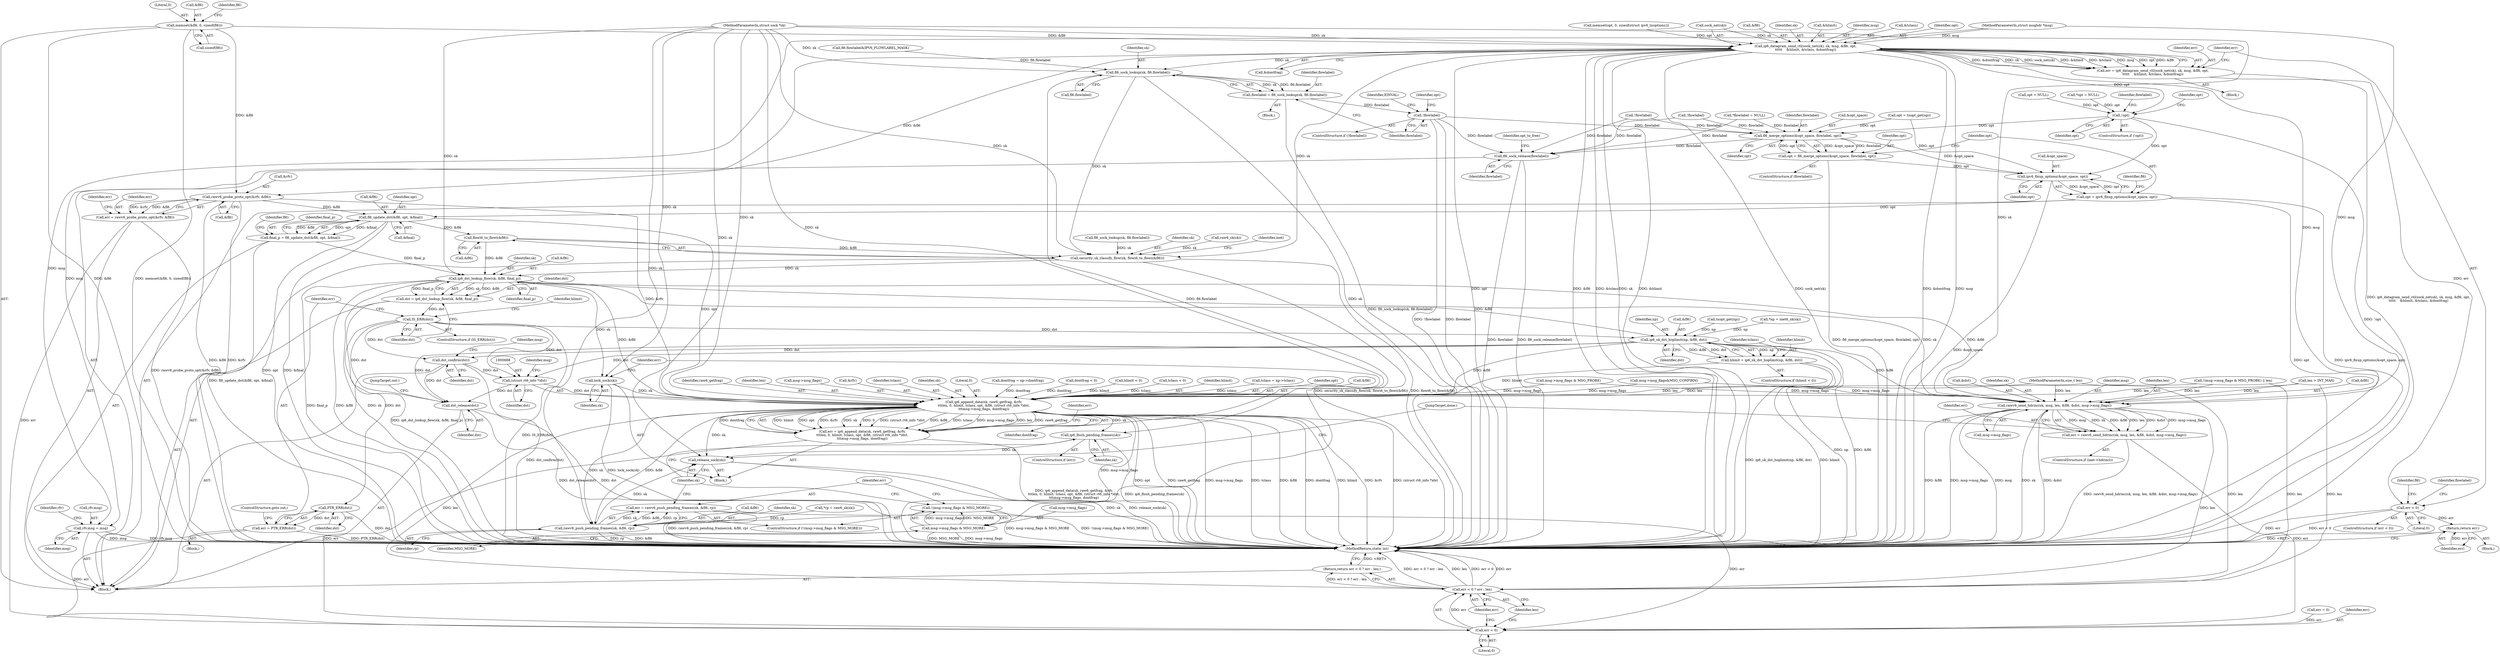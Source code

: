 digraph "0_linux_45f6fad84cc305103b28d73482b344d7f5b76f39_13@API" {
"1000187" [label="(Call,memset(&fl6, 0, sizeof(fl6)))"];
"1000397" [label="(Call,ip6_datagram_send_ctl(sock_net(sk), sk, msg, &fl6, opt,\n\t\t\t\t\t    &hlimit, &tclass, &dontfrag))"];
"1000395" [label="(Call,err = ip6_datagram_send_ctl(sock_net(sk), sk, msg, &fl6, opt,\n\t\t\t\t\t    &hlimit, &tclass, &dontfrag))"];
"1000412" [label="(Call,err < 0)"];
"1000418" [label="(Return,return err;)"];
"1000432" [label="(Call,fl6_sock_lookup(sk, fl6.flowlabel))"];
"1000430" [label="(Call,flowlabel = fl6_sock_lookup(sk, fl6.flowlabel))"];
"1000438" [label="(Call,!flowlabel)"];
"1000470" [label="(Call,fl6_merge_options(&opt_space, flowlabel, opt))"];
"1000468" [label="(Call,opt = fl6_merge_options(&opt_space, flowlabel, opt))"];
"1000477" [label="(Call,ipv6_fixup_options(&opt_space, opt))"];
"1000475" [label="(Call,opt = ipv6_fixup_options(&opt_space, opt))"];
"1000548" [label="(Call,fl6_update_dst(&fl6, opt, &final))"];
"1000546" [label="(Call,final_p = fl6_update_dst(&fl6, opt, &final))"];
"1000601" [label="(Call,ip6_dst_lookup_flow(sk, &fl6, final_p))"];
"1000599" [label="(Call,dst = ip6_dst_lookup_flow(sk, &fl6, final_p))"];
"1000607" [label="(Call,IS_ERR(dst))"];
"1000612" [label="(Call,PTR_ERR(dst))"];
"1000610" [label="(Call,err = PTR_ERR(dst))"];
"1000725" [label="(Call,err < 0)"];
"1000724" [label="(Call,err < 0 ? err : len)"];
"1000723" [label="(Return,return err < 0 ? err : len;)"];
"1000621" [label="(Call,ip6_sk_dst_hoplimit(np, &fl6, dst))"];
"1000619" [label="(Call,hlimit = ip6_sk_dst_hoplimit(np, &fl6, dst))"];
"1000675" [label="(Call,ip6_append_data(sk, raw6_getfrag, &rfv,\n\t\t\tlen, 0, hlimit, tclass, opt, &fl6, (struct rt6_info *)dst,\n\t\t\tmsg->msg_flags, dontfrag))"];
"1000673" [label="(Call,err = ip6_append_data(sk, raw6_getfrag, &rfv,\n\t\t\tlen, 0, hlimit, tclass, opt, &fl6, (struct rt6_info *)dst,\n\t\t\tmsg->msg_flags, dontfrag))"];
"1000696" [label="(Call,ip6_flush_pending_frames(sk))"];
"1000713" [label="(Call,release_sock(sk))"];
"1000701" [label="(Call,msg->msg_flags & MSG_MORE)"];
"1000700" [label="(Call,!(msg->msg_flags & MSG_MORE))"];
"1000708" [label="(Call,rawv6_push_pending_frames(sk, &fl6, rp))"];
"1000706" [label="(Call,err = rawv6_push_pending_frames(sk, &fl6, rp))"];
"1000658" [label="(Call,rawv6_send_hdrinc(sk, msg, len, &fl6, &dst, msg->msg_flags))"];
"1000656" [label="(Call,err = rawv6_send_hdrinc(sk, msg, len, &fl6, &dst, msg->msg_flags))"];
"1000687" [label="(Call,(struct rt6_info *)dst)"];
"1000716" [label="(Call,dst_release(dst))"];
"1000731" [label="(Call,dst_confirm(dst))"];
"1000671" [label="(Call,lock_sock(sk))"];
"1000587" [label="(Call,flowi6_to_flowi(&fl6))"];
"1000585" [label="(Call,security_sk_classify_flow(sk, flowi6_to_flowi(&fl6)))"];
"1000719" [label="(Call,fl6_sock_release(flowlabel))"];
"1000456" [label="(Call,!opt)"];
"1000486" [label="(Call,rfv.msg = msg)"];
"1000498" [label="(Call,rawv6_probe_proto_opt(&rfv, &fl6))"];
"1000496" [label="(Call,err = rawv6_probe_proto_opt(&rfv, &fl6))"];
"1000716" [label="(Call,dst_release(dst))"];
"1000586" [label="(Identifier,sk)"];
"1000672" [label="(Identifier,sk)"];
"1000743" [label="(Call,err = 0)"];
"1000674" [label="(Identifier,err)"];
"1000614" [label="(ControlStructure,goto out;)"];
"1000725" [label="(Call,err < 0)"];
"1000427" [label="(Call,!flowlabel)"];
"1000587" [label="(Call,flowi6_to_flowi(&fl6))"];
"1000139" [label="(Call,*flowlabel = NULL)"];
"1000609" [label="(Block,)"];
"1000714" [label="(Identifier,sk)"];
"1000599" [label="(Call,dst = ip6_dst_lookup_flow(sk, &fl6, final_p))"];
"1000384" [label="(Call,memset(opt, 0, sizeof(struct ipv6_txoptions)))"];
"1000666" [label="(Call,msg->msg_flags)"];
"1000628" [label="(Identifier,tclass)"];
"1000678" [label="(Call,&rfv)"];
"1000708" [label="(Call,rawv6_push_pending_frames(sk, &fl6, rp))"];
"1000687" [label="(Call,(struct rt6_info *)dst)"];
"1000434" [label="(Call,fl6.flowlabel)"];
"1000135" [label="(Call,*opt = NULL)"];
"1000694" [label="(ControlStructure,if (err))"];
"1000398" [label="(Call,sock_net(sk))"];
"1000683" [label="(Identifier,tclass)"];
"1000728" [label="(Identifier,err)"];
"1000461" [label="(Call,txopt_get(np))"];
"1000549" [label="(Call,&fl6)"];
"1000707" [label="(Identifier,err)"];
"1000397" [label="(Call,ip6_datagram_send_ctl(sock_net(sk), sk, msg, &fl6, opt,\n\t\t\t\t\t    &hlimit, &tclass, &dontfrag))"];
"1000676" [label="(Identifier,sk)"];
"1000496" [label="(Call,err = rawv6_probe_proto_opt(&rfv, &fl6))"];
"1000702" [label="(Call,msg->msg_flags)"];
"1000681" [label="(Literal,0)"];
"1000706" [label="(Call,err = rawv6_push_pending_frames(sk, &fl6, rp))"];
"1000546" [label="(Call,final_p = fl6_update_dst(&fl6, opt, &final))"];
"1000645" [label="(Call,msg->msg_flags&MSG_CONFIRM)"];
"1000724" [label="(Call,err < 0 ? err : len)"];
"1000467" [label="(Identifier,flowlabel)"];
"1000608" [label="(Identifier,dst)"];
"1000747" [label="(MethodReturn,static int)"];
"1000132" [label="(Call,raw6_sk(sk))"];
"1000125" [label="(Call,*np = inet6_sk(sk))"];
"1000402" [label="(Call,&fl6)"];
"1000689" [label="(Identifier,dst)"];
"1000639" [label="(Call,dontfrag = np->dontfrag)"];
"1000732" [label="(Identifier,dst)"];
"1000696" [label="(Call,ip6_flush_pending_frames(sk))"];
"1000400" [label="(Identifier,sk)"];
"1000717" [label="(Identifier,dst)"];
"1000723" [label="(Return,return err < 0 ? err : len;)"];
"1000700" [label="(Call,!(msg->msg_flags & MSG_MORE))"];
"1000719" [label="(Call,fl6_sock_release(flowlabel))"];
"1000422" [label="(Call,fl6.flowlabel&IPV6_FLOWLABEL_MASK)"];
"1000437" [label="(ControlStructure,if (!flowlabel))"];
"1000459" [label="(Call,opt = txopt_get(np))"];
"1000592" [label="(Identifier,inet)"];
"1000110" [label="(Block,)"];
"1000493" [label="(Identifier,rfv)"];
"1000473" [label="(Identifier,flowlabel)"];
"1000697" [label="(Identifier,sk)"];
"1000611" [label="(Identifier,err)"];
"1000471" [label="(Call,&opt_space)"];
"1000405" [label="(Call,&hlimit)"];
"1000432" [label="(Call,fl6_sock_lookup(sk, fl6.flowlabel))"];
"1000673" [label="(Call,err = ip6_append_data(sk, raw6_getfrag, &rfv,\n\t\t\tlen, 0, hlimit, tclass, opt, &fl6, (struct rt6_info *)dst,\n\t\t\tmsg->msg_flags, dontfrag))"];
"1000187" [label="(Call,memset(&fl6, 0, sizeof(fl6)))"];
"1000413" [label="(Identifier,err)"];
"1000636" [label="(Call,dontfrag < 0)"];
"1000477" [label="(Call,ipv6_fixup_options(&opt_space, opt))"];
"1000699" [label="(ControlStructure,if (!(msg->msg_flags & MSG_MORE)))"];
"1000727" [label="(Literal,0)"];
"1000190" [label="(Literal,0)"];
"1000617" [label="(Identifier,hlimit)"];
"1000497" [label="(Identifier,err)"];
"1000396" [label="(Identifier,err)"];
"1000130" [label="(Call,*rp = raw6_sk(sk))"];
"1000486" [label="(Call,rfv.msg = msg)"];
"1000613" [label="(Identifier,dst)"];
"1000691" [label="(Identifier,msg)"];
"1000720" [label="(Identifier,flowlabel)"];
"1000712" [label="(Identifier,rp)"];
"1000671" [label="(Call,lock_sock(sk))"];
"1000501" [label="(Call,&fl6)"];
"1000659" [label="(Identifier,sk)"];
"1000107" [label="(MethodParameterIn,struct sock *sk)"];
"1000188" [label="(Call,&fl6)"];
"1000447" [label="(Identifier,opt)"];
"1000715" [label="(JumpTarget,done:)"];
"1000483" [label="(Identifier,fl6)"];
"1000455" [label="(ControlStructure,if (!opt))"];
"1000468" [label="(Call,opt = fl6_merge_options(&opt_space, flowlabel, opt))"];
"1000660" [label="(Identifier,msg)"];
"1000738" [label="(Identifier,msg)"];
"1000616" [label="(Call,hlimit < 0)"];
"1000620" [label="(Identifier,hlimit)"];
"1000109" [label="(MethodParameterIn,size_t len)"];
"1000710" [label="(Call,&fl6)"];
"1000661" [label="(Identifier,len)"];
"1000607" [label="(Call,IS_ERR(dst))"];
"1000460" [label="(Identifier,opt)"];
"1000656" [label="(Call,err = rawv6_send_hdrinc(sk, msg, len, &fl6, &dst, msg->msg_flags))"];
"1000424" [label="(Identifier,fl6)"];
"1000693" [label="(Identifier,dontfrag)"];
"1000718" [label="(JumpTarget,out:)"];
"1000547" [label="(Identifier,final_p)"];
"1000418" [label="(Return,return err;)"];
"1000433" [label="(Identifier,sk)"];
"1000627" [label="(Call,tclass < 0)"];
"1000701" [label="(Call,msg->msg_flags & MSG_MORE)"];
"1000283" [label="(Call,fl6_sock_lookup(sk, fl6.flowlabel))"];
"1000552" [label="(Call,&final)"];
"1000682" [label="(Identifier,hlimit)"];
"1000401" [label="(Identifier,msg)"];
"1000431" [label="(Identifier,flowlabel)"];
"1000476" [label="(Identifier,opt)"];
"1000407" [label="(Call,&tclass)"];
"1000615" [label="(ControlStructure,if (hlimit < 0))"];
"1000442" [label="(Identifier,EINVAL)"];
"1000548" [label="(Call,fl6_update_dst(&fl6, opt, &final))"];
"1000456" [label="(Call,!opt)"];
"1000734" [label="(Call,!(msg->msg_flags & MSG_PROBE) || len)"];
"1000658" [label="(Call,rawv6_send_hdrinc(sk, msg, len, &fl6, &dst, msg->msg_flags))"];
"1000558" [label="(Identifier,fl6)"];
"1000605" [label="(Identifier,final_p)"];
"1000602" [label="(Identifier,sk)"];
"1000731" [label="(Call,dst_confirm(dst))"];
"1000480" [label="(Identifier,opt)"];
"1000600" [label="(Identifier,dst)"];
"1000457" [label="(Identifier,opt)"];
"1000195" [label="(Identifier,fl6)"];
"1000412" [label="(Call,err < 0)"];
"1000475" [label="(Call,opt = ipv6_fixup_options(&opt_space, opt))"];
"1000729" [label="(Identifier,len)"];
"1000619" [label="(Call,hlimit = ip6_sk_dst_hoplimit(np, &fl6, dst))"];
"1000603" [label="(Call,&fl6)"];
"1000588" [label="(Call,&fl6)"];
"1000417" [label="(Identifier,flowlabel)"];
"1000430" [label="(Call,flowlabel = fl6_sock_lookup(sk, fl6.flowlabel))"];
"1000736" [label="(Call,msg->msg_flags & MSG_PROBE)"];
"1000722" [label="(Identifier,opt_to_free)"];
"1000466" [label="(ControlStructure,if (flowlabel))"];
"1000621" [label="(Call,ip6_sk_dst_hoplimit(np, &fl6, dst))"];
"1000630" [label="(Call,tclass = np->tclass)"];
"1000705" [label="(Identifier,MSG_MORE)"];
"1000429" [label="(Block,)"];
"1000657" [label="(Identifier,err)"];
"1000438" [label="(Call,!flowlabel)"];
"1000670" [label="(Block,)"];
"1000652" [label="(ControlStructure,if (inet->hdrincl))"];
"1000411" [label="(ControlStructure,if (err < 0))"];
"1000684" [label="(Identifier,opt)"];
"1000379" [label="(Block,)"];
"1000498" [label="(Call,rawv6_probe_proto_opt(&rfv, &fl6))"];
"1000685" [label="(Call,&fl6)"];
"1000677" [label="(Identifier,raw6_getfrag)"];
"1000499" [label="(Call,&rfv)"];
"1000675" [label="(Call,ip6_append_data(sk, raw6_getfrag, &rfv,\n\t\t\tlen, 0, hlimit, tclass, opt, &fl6, (struct rt6_info *)dst,\n\t\t\tmsg->msg_flags, dontfrag))"];
"1000172" [label="(Call,len > INT_MAX)"];
"1000439" [label="(Identifier,flowlabel)"];
"1000606" [label="(ControlStructure,if (IS_ERR(dst)))"];
"1000504" [label="(Identifier,err)"];
"1000490" [label="(Identifier,msg)"];
"1000487" [label="(Call,rfv.msg)"];
"1000404" [label="(Identifier,opt)"];
"1000551" [label="(Identifier,opt)"];
"1000469" [label="(Identifier,opt)"];
"1000452" [label="(Call,opt = NULL)"];
"1000610" [label="(Call,err = PTR_ERR(dst))"];
"1000622" [label="(Identifier,np)"];
"1000623" [label="(Call,&fl6)"];
"1000601" [label="(Call,ip6_dst_lookup_flow(sk, &fl6, final_p))"];
"1000470" [label="(Call,fl6_merge_options(&opt_space, flowlabel, opt))"];
"1000409" [label="(Call,&dontfrag)"];
"1000662" [label="(Call,&fl6)"];
"1000478" [label="(Call,&opt_space)"];
"1000713" [label="(Call,release_sock(sk))"];
"1000625" [label="(Identifier,dst)"];
"1000680" [label="(Identifier,len)"];
"1000395" [label="(Call,err = ip6_datagram_send_ctl(sock_net(sk), sk, msg, &fl6, opt,\n\t\t\t\t\t    &hlimit, &tclass, &dontfrag))"];
"1000612" [label="(Call,PTR_ERR(dst))"];
"1000474" [label="(Identifier,opt)"];
"1000695" [label="(Identifier,err)"];
"1000664" [label="(Call,&dst)"];
"1000415" [label="(Block,)"];
"1000690" [label="(Call,msg->msg_flags)"];
"1000108" [label="(MethodParameterIn,struct msghdr *msg)"];
"1000585" [label="(Call,security_sk_classify_flow(sk, flowi6_to_flowi(&fl6)))"];
"1000289" [label="(Call,!flowlabel)"];
"1000419" [label="(Identifier,err)"];
"1000709" [label="(Identifier,sk)"];
"1000191" [label="(Call,sizeof(fl6))"];
"1000726" [label="(Identifier,err)"];
"1000414" [label="(Literal,0)"];
"1000187" -> "1000110"  [label="AST: "];
"1000187" -> "1000191"  [label="CFG: "];
"1000188" -> "1000187"  [label="AST: "];
"1000190" -> "1000187"  [label="AST: "];
"1000191" -> "1000187"  [label="AST: "];
"1000195" -> "1000187"  [label="CFG: "];
"1000187" -> "1000747"  [label="DDG: &fl6"];
"1000187" -> "1000747"  [label="DDG: memset(&fl6, 0, sizeof(fl6))"];
"1000187" -> "1000397"  [label="DDG: &fl6"];
"1000187" -> "1000498"  [label="DDG: &fl6"];
"1000397" -> "1000395"  [label="AST: "];
"1000397" -> "1000409"  [label="CFG: "];
"1000398" -> "1000397"  [label="AST: "];
"1000400" -> "1000397"  [label="AST: "];
"1000401" -> "1000397"  [label="AST: "];
"1000402" -> "1000397"  [label="AST: "];
"1000404" -> "1000397"  [label="AST: "];
"1000405" -> "1000397"  [label="AST: "];
"1000407" -> "1000397"  [label="AST: "];
"1000409" -> "1000397"  [label="AST: "];
"1000395" -> "1000397"  [label="CFG: "];
"1000397" -> "1000747"  [label="DDG: &hlimit"];
"1000397" -> "1000747"  [label="DDG: sock_net(sk)"];
"1000397" -> "1000747"  [label="DDG: &dontfrag"];
"1000397" -> "1000747"  [label="DDG: msg"];
"1000397" -> "1000747"  [label="DDG: opt"];
"1000397" -> "1000747"  [label="DDG: &fl6"];
"1000397" -> "1000747"  [label="DDG: &tclass"];
"1000397" -> "1000747"  [label="DDG: sk"];
"1000397" -> "1000395"  [label="DDG: &dontfrag"];
"1000397" -> "1000395"  [label="DDG: sk"];
"1000397" -> "1000395"  [label="DDG: sock_net(sk)"];
"1000397" -> "1000395"  [label="DDG: &hlimit"];
"1000397" -> "1000395"  [label="DDG: &tclass"];
"1000397" -> "1000395"  [label="DDG: msg"];
"1000397" -> "1000395"  [label="DDG: opt"];
"1000397" -> "1000395"  [label="DDG: &fl6"];
"1000398" -> "1000397"  [label="DDG: sk"];
"1000107" -> "1000397"  [label="DDG: sk"];
"1000108" -> "1000397"  [label="DDG: msg"];
"1000384" -> "1000397"  [label="DDG: opt"];
"1000397" -> "1000432"  [label="DDG: sk"];
"1000397" -> "1000456"  [label="DDG: opt"];
"1000397" -> "1000486"  [label="DDG: msg"];
"1000397" -> "1000498"  [label="DDG: &fl6"];
"1000397" -> "1000585"  [label="DDG: sk"];
"1000397" -> "1000658"  [label="DDG: msg"];
"1000395" -> "1000379"  [label="AST: "];
"1000396" -> "1000395"  [label="AST: "];
"1000413" -> "1000395"  [label="CFG: "];
"1000395" -> "1000747"  [label="DDG: ip6_datagram_send_ctl(sock_net(sk), sk, msg, &fl6, opt,\n\t\t\t\t\t    &hlimit, &tclass, &dontfrag)"];
"1000395" -> "1000412"  [label="DDG: err"];
"1000412" -> "1000411"  [label="AST: "];
"1000412" -> "1000414"  [label="CFG: "];
"1000413" -> "1000412"  [label="AST: "];
"1000414" -> "1000412"  [label="AST: "];
"1000417" -> "1000412"  [label="CFG: "];
"1000424" -> "1000412"  [label="CFG: "];
"1000412" -> "1000747"  [label="DDG: err < 0"];
"1000412" -> "1000747"  [label="DDG: err"];
"1000412" -> "1000418"  [label="DDG: err"];
"1000418" -> "1000415"  [label="AST: "];
"1000418" -> "1000419"  [label="CFG: "];
"1000419" -> "1000418"  [label="AST: "];
"1000747" -> "1000418"  [label="CFG: "];
"1000418" -> "1000747"  [label="DDG: <RET>"];
"1000419" -> "1000418"  [label="DDG: err"];
"1000432" -> "1000430"  [label="AST: "];
"1000432" -> "1000434"  [label="CFG: "];
"1000433" -> "1000432"  [label="AST: "];
"1000434" -> "1000432"  [label="AST: "];
"1000430" -> "1000432"  [label="CFG: "];
"1000432" -> "1000747"  [label="DDG: fl6.flowlabel"];
"1000432" -> "1000747"  [label="DDG: sk"];
"1000432" -> "1000430"  [label="DDG: sk"];
"1000432" -> "1000430"  [label="DDG: fl6.flowlabel"];
"1000107" -> "1000432"  [label="DDG: sk"];
"1000422" -> "1000432"  [label="DDG: fl6.flowlabel"];
"1000432" -> "1000585"  [label="DDG: sk"];
"1000430" -> "1000429"  [label="AST: "];
"1000431" -> "1000430"  [label="AST: "];
"1000439" -> "1000430"  [label="CFG: "];
"1000430" -> "1000747"  [label="DDG: fl6_sock_lookup(sk, fl6.flowlabel)"];
"1000430" -> "1000438"  [label="DDG: flowlabel"];
"1000438" -> "1000437"  [label="AST: "];
"1000438" -> "1000439"  [label="CFG: "];
"1000439" -> "1000438"  [label="AST: "];
"1000442" -> "1000438"  [label="CFG: "];
"1000447" -> "1000438"  [label="CFG: "];
"1000438" -> "1000747"  [label="DDG: !flowlabel"];
"1000438" -> "1000747"  [label="DDG: flowlabel"];
"1000438" -> "1000470"  [label="DDG: flowlabel"];
"1000438" -> "1000719"  [label="DDG: flowlabel"];
"1000470" -> "1000468"  [label="AST: "];
"1000470" -> "1000474"  [label="CFG: "];
"1000471" -> "1000470"  [label="AST: "];
"1000473" -> "1000470"  [label="AST: "];
"1000474" -> "1000470"  [label="AST: "];
"1000468" -> "1000470"  [label="CFG: "];
"1000470" -> "1000468"  [label="DDG: &opt_space"];
"1000470" -> "1000468"  [label="DDG: flowlabel"];
"1000470" -> "1000468"  [label="DDG: opt"];
"1000427" -> "1000470"  [label="DDG: flowlabel"];
"1000289" -> "1000470"  [label="DDG: flowlabel"];
"1000139" -> "1000470"  [label="DDG: flowlabel"];
"1000456" -> "1000470"  [label="DDG: opt"];
"1000459" -> "1000470"  [label="DDG: opt"];
"1000470" -> "1000477"  [label="DDG: &opt_space"];
"1000470" -> "1000719"  [label="DDG: flowlabel"];
"1000468" -> "1000466"  [label="AST: "];
"1000469" -> "1000468"  [label="AST: "];
"1000476" -> "1000468"  [label="CFG: "];
"1000468" -> "1000747"  [label="DDG: fl6_merge_options(&opt_space, flowlabel, opt)"];
"1000468" -> "1000477"  [label="DDG: opt"];
"1000477" -> "1000475"  [label="AST: "];
"1000477" -> "1000480"  [label="CFG: "];
"1000478" -> "1000477"  [label="AST: "];
"1000480" -> "1000477"  [label="AST: "];
"1000475" -> "1000477"  [label="CFG: "];
"1000477" -> "1000747"  [label="DDG: &opt_space"];
"1000477" -> "1000475"  [label="DDG: &opt_space"];
"1000477" -> "1000475"  [label="DDG: opt"];
"1000456" -> "1000477"  [label="DDG: opt"];
"1000459" -> "1000477"  [label="DDG: opt"];
"1000475" -> "1000110"  [label="AST: "];
"1000476" -> "1000475"  [label="AST: "];
"1000483" -> "1000475"  [label="CFG: "];
"1000475" -> "1000747"  [label="DDG: opt"];
"1000475" -> "1000747"  [label="DDG: ipv6_fixup_options(&opt_space, opt)"];
"1000475" -> "1000548"  [label="DDG: opt"];
"1000548" -> "1000546"  [label="AST: "];
"1000548" -> "1000552"  [label="CFG: "];
"1000549" -> "1000548"  [label="AST: "];
"1000551" -> "1000548"  [label="AST: "];
"1000552" -> "1000548"  [label="AST: "];
"1000546" -> "1000548"  [label="CFG: "];
"1000548" -> "1000747"  [label="DDG: opt"];
"1000548" -> "1000747"  [label="DDG: &final"];
"1000548" -> "1000546"  [label="DDG: &fl6"];
"1000548" -> "1000546"  [label="DDG: opt"];
"1000548" -> "1000546"  [label="DDG: &final"];
"1000498" -> "1000548"  [label="DDG: &fl6"];
"1000548" -> "1000587"  [label="DDG: &fl6"];
"1000548" -> "1000675"  [label="DDG: opt"];
"1000546" -> "1000110"  [label="AST: "];
"1000547" -> "1000546"  [label="AST: "];
"1000558" -> "1000546"  [label="CFG: "];
"1000546" -> "1000747"  [label="DDG: fl6_update_dst(&fl6, opt, &final)"];
"1000546" -> "1000601"  [label="DDG: final_p"];
"1000601" -> "1000599"  [label="AST: "];
"1000601" -> "1000605"  [label="CFG: "];
"1000602" -> "1000601"  [label="AST: "];
"1000603" -> "1000601"  [label="AST: "];
"1000605" -> "1000601"  [label="AST: "];
"1000599" -> "1000601"  [label="CFG: "];
"1000601" -> "1000747"  [label="DDG: sk"];
"1000601" -> "1000747"  [label="DDG: final_p"];
"1000601" -> "1000747"  [label="DDG: &fl6"];
"1000601" -> "1000599"  [label="DDG: sk"];
"1000601" -> "1000599"  [label="DDG: &fl6"];
"1000601" -> "1000599"  [label="DDG: final_p"];
"1000585" -> "1000601"  [label="DDG: sk"];
"1000107" -> "1000601"  [label="DDG: sk"];
"1000587" -> "1000601"  [label="DDG: &fl6"];
"1000601" -> "1000621"  [label="DDG: &fl6"];
"1000601" -> "1000658"  [label="DDG: sk"];
"1000601" -> "1000658"  [label="DDG: &fl6"];
"1000601" -> "1000671"  [label="DDG: sk"];
"1000601" -> "1000675"  [label="DDG: &fl6"];
"1000599" -> "1000110"  [label="AST: "];
"1000600" -> "1000599"  [label="AST: "];
"1000608" -> "1000599"  [label="CFG: "];
"1000599" -> "1000747"  [label="DDG: ip6_dst_lookup_flow(sk, &fl6, final_p)"];
"1000599" -> "1000607"  [label="DDG: dst"];
"1000607" -> "1000606"  [label="AST: "];
"1000607" -> "1000608"  [label="CFG: "];
"1000608" -> "1000607"  [label="AST: "];
"1000611" -> "1000607"  [label="CFG: "];
"1000617" -> "1000607"  [label="CFG: "];
"1000607" -> "1000747"  [label="DDG: IS_ERR(dst)"];
"1000607" -> "1000612"  [label="DDG: dst"];
"1000607" -> "1000621"  [label="DDG: dst"];
"1000607" -> "1000687"  [label="DDG: dst"];
"1000607" -> "1000716"  [label="DDG: dst"];
"1000607" -> "1000731"  [label="DDG: dst"];
"1000612" -> "1000610"  [label="AST: "];
"1000612" -> "1000613"  [label="CFG: "];
"1000613" -> "1000612"  [label="AST: "];
"1000610" -> "1000612"  [label="CFG: "];
"1000612" -> "1000747"  [label="DDG: dst"];
"1000612" -> "1000610"  [label="DDG: dst"];
"1000610" -> "1000609"  [label="AST: "];
"1000611" -> "1000610"  [label="AST: "];
"1000614" -> "1000610"  [label="CFG: "];
"1000610" -> "1000747"  [label="DDG: PTR_ERR(dst)"];
"1000610" -> "1000725"  [label="DDG: err"];
"1000725" -> "1000724"  [label="AST: "];
"1000725" -> "1000727"  [label="CFG: "];
"1000726" -> "1000725"  [label="AST: "];
"1000727" -> "1000725"  [label="AST: "];
"1000728" -> "1000725"  [label="CFG: "];
"1000729" -> "1000725"  [label="CFG: "];
"1000725" -> "1000724"  [label="DDG: err"];
"1000743" -> "1000725"  [label="DDG: err"];
"1000673" -> "1000725"  [label="DDG: err"];
"1000656" -> "1000725"  [label="DDG: err"];
"1000706" -> "1000725"  [label="DDG: err"];
"1000496" -> "1000725"  [label="DDG: err"];
"1000724" -> "1000723"  [label="AST: "];
"1000724" -> "1000728"  [label="CFG: "];
"1000724" -> "1000729"  [label="CFG: "];
"1000728" -> "1000724"  [label="AST: "];
"1000729" -> "1000724"  [label="AST: "];
"1000723" -> "1000724"  [label="CFG: "];
"1000724" -> "1000747"  [label="DDG: err < 0 ? err : len"];
"1000724" -> "1000747"  [label="DDG: len"];
"1000724" -> "1000747"  [label="DDG: err < 0"];
"1000724" -> "1000747"  [label="DDG: err"];
"1000724" -> "1000723"  [label="DDG: err < 0 ? err : len"];
"1000675" -> "1000724"  [label="DDG: len"];
"1000658" -> "1000724"  [label="DDG: len"];
"1000734" -> "1000724"  [label="DDG: len"];
"1000172" -> "1000724"  [label="DDG: len"];
"1000109" -> "1000724"  [label="DDG: len"];
"1000723" -> "1000110"  [label="AST: "];
"1000747" -> "1000723"  [label="CFG: "];
"1000723" -> "1000747"  [label="DDG: <RET>"];
"1000621" -> "1000619"  [label="AST: "];
"1000621" -> "1000625"  [label="CFG: "];
"1000622" -> "1000621"  [label="AST: "];
"1000623" -> "1000621"  [label="AST: "];
"1000625" -> "1000621"  [label="AST: "];
"1000619" -> "1000621"  [label="CFG: "];
"1000621" -> "1000747"  [label="DDG: np"];
"1000621" -> "1000747"  [label="DDG: &fl6"];
"1000621" -> "1000619"  [label="DDG: np"];
"1000621" -> "1000619"  [label="DDG: &fl6"];
"1000621" -> "1000619"  [label="DDG: dst"];
"1000125" -> "1000621"  [label="DDG: np"];
"1000461" -> "1000621"  [label="DDG: np"];
"1000621" -> "1000658"  [label="DDG: &fl6"];
"1000621" -> "1000675"  [label="DDG: &fl6"];
"1000621" -> "1000687"  [label="DDG: dst"];
"1000621" -> "1000716"  [label="DDG: dst"];
"1000621" -> "1000731"  [label="DDG: dst"];
"1000619" -> "1000615"  [label="AST: "];
"1000620" -> "1000619"  [label="AST: "];
"1000628" -> "1000619"  [label="CFG: "];
"1000619" -> "1000747"  [label="DDG: ip6_sk_dst_hoplimit(np, &fl6, dst)"];
"1000619" -> "1000747"  [label="DDG: hlimit"];
"1000619" -> "1000675"  [label="DDG: hlimit"];
"1000675" -> "1000673"  [label="AST: "];
"1000675" -> "1000693"  [label="CFG: "];
"1000676" -> "1000675"  [label="AST: "];
"1000677" -> "1000675"  [label="AST: "];
"1000678" -> "1000675"  [label="AST: "];
"1000680" -> "1000675"  [label="AST: "];
"1000681" -> "1000675"  [label="AST: "];
"1000682" -> "1000675"  [label="AST: "];
"1000683" -> "1000675"  [label="AST: "];
"1000684" -> "1000675"  [label="AST: "];
"1000685" -> "1000675"  [label="AST: "];
"1000687" -> "1000675"  [label="AST: "];
"1000690" -> "1000675"  [label="AST: "];
"1000693" -> "1000675"  [label="AST: "];
"1000673" -> "1000675"  [label="CFG: "];
"1000675" -> "1000747"  [label="DDG: dontfrag"];
"1000675" -> "1000747"  [label="DDG: hlimit"];
"1000675" -> "1000747"  [label="DDG: &rfv"];
"1000675" -> "1000747"  [label="DDG: opt"];
"1000675" -> "1000747"  [label="DDG: raw6_getfrag"];
"1000675" -> "1000747"  [label="DDG: msg->msg_flags"];
"1000675" -> "1000747"  [label="DDG: tclass"];
"1000675" -> "1000747"  [label="DDG: &fl6"];
"1000675" -> "1000747"  [label="DDG: (struct rt6_info *)dst"];
"1000675" -> "1000673"  [label="DDG: hlimit"];
"1000675" -> "1000673"  [label="DDG: opt"];
"1000675" -> "1000673"  [label="DDG: &rfv"];
"1000675" -> "1000673"  [label="DDG: sk"];
"1000675" -> "1000673"  [label="DDG: 0"];
"1000675" -> "1000673"  [label="DDG: (struct rt6_info *)dst"];
"1000675" -> "1000673"  [label="DDG: &fl6"];
"1000675" -> "1000673"  [label="DDG: tclass"];
"1000675" -> "1000673"  [label="DDG: msg->msg_flags"];
"1000675" -> "1000673"  [label="DDG: len"];
"1000675" -> "1000673"  [label="DDG: raw6_getfrag"];
"1000675" -> "1000673"  [label="DDG: dontfrag"];
"1000671" -> "1000675"  [label="DDG: sk"];
"1000107" -> "1000675"  [label="DDG: sk"];
"1000498" -> "1000675"  [label="DDG: &rfv"];
"1000734" -> "1000675"  [label="DDG: len"];
"1000172" -> "1000675"  [label="DDG: len"];
"1000109" -> "1000675"  [label="DDG: len"];
"1000616" -> "1000675"  [label="DDG: hlimit"];
"1000630" -> "1000675"  [label="DDG: tclass"];
"1000627" -> "1000675"  [label="DDG: tclass"];
"1000687" -> "1000675"  [label="DDG: dst"];
"1000645" -> "1000675"  [label="DDG: msg->msg_flags"];
"1000736" -> "1000675"  [label="DDG: msg->msg_flags"];
"1000639" -> "1000675"  [label="DDG: dontfrag"];
"1000636" -> "1000675"  [label="DDG: dontfrag"];
"1000675" -> "1000696"  [label="DDG: sk"];
"1000675" -> "1000701"  [label="DDG: msg->msg_flags"];
"1000675" -> "1000708"  [label="DDG: sk"];
"1000675" -> "1000708"  [label="DDG: &fl6"];
"1000675" -> "1000713"  [label="DDG: sk"];
"1000673" -> "1000670"  [label="AST: "];
"1000674" -> "1000673"  [label="AST: "];
"1000695" -> "1000673"  [label="CFG: "];
"1000673" -> "1000747"  [label="DDG: ip6_append_data(sk, raw6_getfrag, &rfv,\n\t\t\tlen, 0, hlimit, tclass, opt, &fl6, (struct rt6_info *)dst,\n\t\t\tmsg->msg_flags, dontfrag)"];
"1000696" -> "1000694"  [label="AST: "];
"1000696" -> "1000697"  [label="CFG: "];
"1000697" -> "1000696"  [label="AST: "];
"1000714" -> "1000696"  [label="CFG: "];
"1000696" -> "1000747"  [label="DDG: ip6_flush_pending_frames(sk)"];
"1000107" -> "1000696"  [label="DDG: sk"];
"1000696" -> "1000713"  [label="DDG: sk"];
"1000713" -> "1000670"  [label="AST: "];
"1000713" -> "1000714"  [label="CFG: "];
"1000714" -> "1000713"  [label="AST: "];
"1000715" -> "1000713"  [label="CFG: "];
"1000713" -> "1000747"  [label="DDG: sk"];
"1000713" -> "1000747"  [label="DDG: release_sock(sk)"];
"1000708" -> "1000713"  [label="DDG: sk"];
"1000107" -> "1000713"  [label="DDG: sk"];
"1000701" -> "1000700"  [label="AST: "];
"1000701" -> "1000705"  [label="CFG: "];
"1000702" -> "1000701"  [label="AST: "];
"1000705" -> "1000701"  [label="AST: "];
"1000700" -> "1000701"  [label="CFG: "];
"1000701" -> "1000747"  [label="DDG: MSG_MORE"];
"1000701" -> "1000747"  [label="DDG: msg->msg_flags"];
"1000701" -> "1000700"  [label="DDG: msg->msg_flags"];
"1000701" -> "1000700"  [label="DDG: MSG_MORE"];
"1000700" -> "1000699"  [label="AST: "];
"1000707" -> "1000700"  [label="CFG: "];
"1000714" -> "1000700"  [label="CFG: "];
"1000700" -> "1000747"  [label="DDG: !(msg->msg_flags & MSG_MORE)"];
"1000700" -> "1000747"  [label="DDG: msg->msg_flags & MSG_MORE"];
"1000708" -> "1000706"  [label="AST: "];
"1000708" -> "1000712"  [label="CFG: "];
"1000709" -> "1000708"  [label="AST: "];
"1000710" -> "1000708"  [label="AST: "];
"1000712" -> "1000708"  [label="AST: "];
"1000706" -> "1000708"  [label="CFG: "];
"1000708" -> "1000747"  [label="DDG: rp"];
"1000708" -> "1000747"  [label="DDG: &fl6"];
"1000708" -> "1000706"  [label="DDG: sk"];
"1000708" -> "1000706"  [label="DDG: &fl6"];
"1000708" -> "1000706"  [label="DDG: rp"];
"1000107" -> "1000708"  [label="DDG: sk"];
"1000130" -> "1000708"  [label="DDG: rp"];
"1000706" -> "1000699"  [label="AST: "];
"1000707" -> "1000706"  [label="AST: "];
"1000714" -> "1000706"  [label="CFG: "];
"1000706" -> "1000747"  [label="DDG: rawv6_push_pending_frames(sk, &fl6, rp)"];
"1000658" -> "1000656"  [label="AST: "];
"1000658" -> "1000666"  [label="CFG: "];
"1000659" -> "1000658"  [label="AST: "];
"1000660" -> "1000658"  [label="AST: "];
"1000661" -> "1000658"  [label="AST: "];
"1000662" -> "1000658"  [label="AST: "];
"1000664" -> "1000658"  [label="AST: "];
"1000666" -> "1000658"  [label="AST: "];
"1000656" -> "1000658"  [label="CFG: "];
"1000658" -> "1000747"  [label="DDG: msg"];
"1000658" -> "1000747"  [label="DDG: &dst"];
"1000658" -> "1000747"  [label="DDG: &fl6"];
"1000658" -> "1000747"  [label="DDG: msg->msg_flags"];
"1000658" -> "1000747"  [label="DDG: sk"];
"1000658" -> "1000656"  [label="DDG: msg"];
"1000658" -> "1000656"  [label="DDG: sk"];
"1000658" -> "1000656"  [label="DDG: &fl6"];
"1000658" -> "1000656"  [label="DDG: len"];
"1000658" -> "1000656"  [label="DDG: &dst"];
"1000658" -> "1000656"  [label="DDG: msg->msg_flags"];
"1000107" -> "1000658"  [label="DDG: sk"];
"1000108" -> "1000658"  [label="DDG: msg"];
"1000734" -> "1000658"  [label="DDG: len"];
"1000172" -> "1000658"  [label="DDG: len"];
"1000109" -> "1000658"  [label="DDG: len"];
"1000645" -> "1000658"  [label="DDG: msg->msg_flags"];
"1000736" -> "1000658"  [label="DDG: msg->msg_flags"];
"1000656" -> "1000652"  [label="AST: "];
"1000657" -> "1000656"  [label="AST: "];
"1000715" -> "1000656"  [label="CFG: "];
"1000656" -> "1000747"  [label="DDG: rawv6_send_hdrinc(sk, msg, len, &fl6, &dst, msg->msg_flags)"];
"1000687" -> "1000689"  [label="CFG: "];
"1000688" -> "1000687"  [label="AST: "];
"1000689" -> "1000687"  [label="AST: "];
"1000691" -> "1000687"  [label="CFG: "];
"1000731" -> "1000687"  [label="DDG: dst"];
"1000687" -> "1000716"  [label="DDG: dst"];
"1000716" -> "1000110"  [label="AST: "];
"1000716" -> "1000717"  [label="CFG: "];
"1000717" -> "1000716"  [label="AST: "];
"1000718" -> "1000716"  [label="CFG: "];
"1000716" -> "1000747"  [label="DDG: dst_release(dst)"];
"1000716" -> "1000747"  [label="DDG: dst"];
"1000731" -> "1000716"  [label="DDG: dst"];
"1000731" -> "1000110"  [label="AST: "];
"1000731" -> "1000732"  [label="CFG: "];
"1000732" -> "1000731"  [label="AST: "];
"1000738" -> "1000731"  [label="CFG: "];
"1000731" -> "1000747"  [label="DDG: dst_confirm(dst)"];
"1000671" -> "1000670"  [label="AST: "];
"1000671" -> "1000672"  [label="CFG: "];
"1000672" -> "1000671"  [label="AST: "];
"1000674" -> "1000671"  [label="CFG: "];
"1000671" -> "1000747"  [label="DDG: lock_sock(sk)"];
"1000107" -> "1000671"  [label="DDG: sk"];
"1000587" -> "1000585"  [label="AST: "];
"1000587" -> "1000588"  [label="CFG: "];
"1000588" -> "1000587"  [label="AST: "];
"1000585" -> "1000587"  [label="CFG: "];
"1000587" -> "1000585"  [label="DDG: &fl6"];
"1000585" -> "1000110"  [label="AST: "];
"1000586" -> "1000585"  [label="AST: "];
"1000592" -> "1000585"  [label="CFG: "];
"1000585" -> "1000747"  [label="DDG: flowi6_to_flowi(&fl6)"];
"1000585" -> "1000747"  [label="DDG: security_sk_classify_flow(sk, flowi6_to_flowi(&fl6))"];
"1000283" -> "1000585"  [label="DDG: sk"];
"1000132" -> "1000585"  [label="DDG: sk"];
"1000107" -> "1000585"  [label="DDG: sk"];
"1000719" -> "1000110"  [label="AST: "];
"1000719" -> "1000720"  [label="CFG: "];
"1000720" -> "1000719"  [label="AST: "];
"1000722" -> "1000719"  [label="CFG: "];
"1000719" -> "1000747"  [label="DDG: flowlabel"];
"1000719" -> "1000747"  [label="DDG: fl6_sock_release(flowlabel)"];
"1000427" -> "1000719"  [label="DDG: flowlabel"];
"1000289" -> "1000719"  [label="DDG: flowlabel"];
"1000139" -> "1000719"  [label="DDG: flowlabel"];
"1000456" -> "1000455"  [label="AST: "];
"1000456" -> "1000457"  [label="CFG: "];
"1000457" -> "1000456"  [label="AST: "];
"1000460" -> "1000456"  [label="CFG: "];
"1000467" -> "1000456"  [label="CFG: "];
"1000456" -> "1000747"  [label="DDG: !opt"];
"1000452" -> "1000456"  [label="DDG: opt"];
"1000135" -> "1000456"  [label="DDG: opt"];
"1000486" -> "1000110"  [label="AST: "];
"1000486" -> "1000490"  [label="CFG: "];
"1000487" -> "1000486"  [label="AST: "];
"1000490" -> "1000486"  [label="AST: "];
"1000493" -> "1000486"  [label="CFG: "];
"1000486" -> "1000747"  [label="DDG: msg"];
"1000486" -> "1000747"  [label="DDG: rfv.msg"];
"1000108" -> "1000486"  [label="DDG: msg"];
"1000498" -> "1000496"  [label="AST: "];
"1000498" -> "1000501"  [label="CFG: "];
"1000499" -> "1000498"  [label="AST: "];
"1000501" -> "1000498"  [label="AST: "];
"1000496" -> "1000498"  [label="CFG: "];
"1000498" -> "1000747"  [label="DDG: &rfv"];
"1000498" -> "1000747"  [label="DDG: &fl6"];
"1000498" -> "1000496"  [label="DDG: &rfv"];
"1000498" -> "1000496"  [label="DDG: &fl6"];
"1000496" -> "1000110"  [label="AST: "];
"1000497" -> "1000496"  [label="AST: "];
"1000504" -> "1000496"  [label="CFG: "];
"1000496" -> "1000747"  [label="DDG: rawv6_probe_proto_opt(&rfv, &fl6)"];
}
